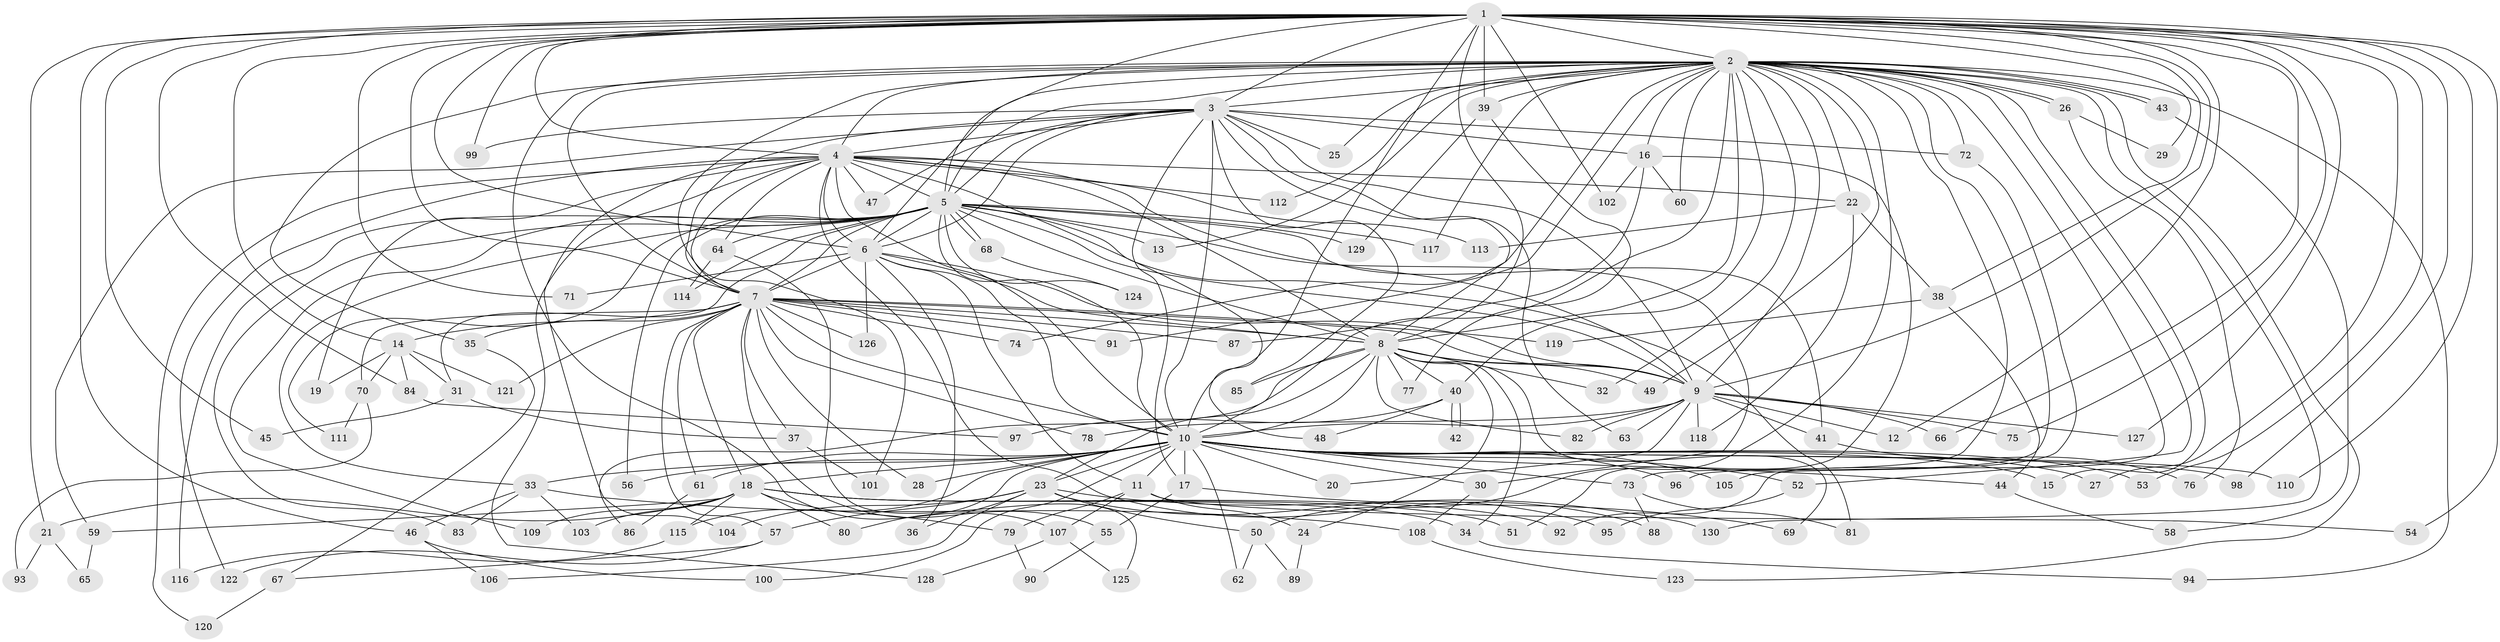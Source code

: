 // Generated by graph-tools (version 1.1) at 2025/01/03/09/25 03:01:19]
// undirected, 130 vertices, 285 edges
graph export_dot {
graph [start="1"]
  node [color=gray90,style=filled];
  1;
  2;
  3;
  4;
  5;
  6;
  7;
  8;
  9;
  10;
  11;
  12;
  13;
  14;
  15;
  16;
  17;
  18;
  19;
  20;
  21;
  22;
  23;
  24;
  25;
  26;
  27;
  28;
  29;
  30;
  31;
  32;
  33;
  34;
  35;
  36;
  37;
  38;
  39;
  40;
  41;
  42;
  43;
  44;
  45;
  46;
  47;
  48;
  49;
  50;
  51;
  52;
  53;
  54;
  55;
  56;
  57;
  58;
  59;
  60;
  61;
  62;
  63;
  64;
  65;
  66;
  67;
  68;
  69;
  70;
  71;
  72;
  73;
  74;
  75;
  76;
  77;
  78;
  79;
  80;
  81;
  82;
  83;
  84;
  85;
  86;
  87;
  88;
  89;
  90;
  91;
  92;
  93;
  94;
  95;
  96;
  97;
  98;
  99;
  100;
  101;
  102;
  103;
  104;
  105;
  106;
  107;
  108;
  109;
  110;
  111;
  112;
  113;
  114;
  115;
  116;
  117;
  118;
  119;
  120;
  121;
  122;
  123;
  124;
  125;
  126;
  127;
  128;
  129;
  130;
  1 -- 2;
  1 -- 3;
  1 -- 4;
  1 -- 5;
  1 -- 6;
  1 -- 7;
  1 -- 8;
  1 -- 9;
  1 -- 10;
  1 -- 12;
  1 -- 14;
  1 -- 21;
  1 -- 27;
  1 -- 29;
  1 -- 38;
  1 -- 39;
  1 -- 45;
  1 -- 46;
  1 -- 53;
  1 -- 54;
  1 -- 66;
  1 -- 71;
  1 -- 75;
  1 -- 84;
  1 -- 98;
  1 -- 99;
  1 -- 102;
  1 -- 110;
  1 -- 127;
  2 -- 3;
  2 -- 4;
  2 -- 5;
  2 -- 6;
  2 -- 7;
  2 -- 8;
  2 -- 9;
  2 -- 10;
  2 -- 13;
  2 -- 15;
  2 -- 16;
  2 -- 22;
  2 -- 25;
  2 -- 26;
  2 -- 26;
  2 -- 32;
  2 -- 35;
  2 -- 39;
  2 -- 40;
  2 -- 43;
  2 -- 43;
  2 -- 49;
  2 -- 50;
  2 -- 52;
  2 -- 60;
  2 -- 72;
  2 -- 73;
  2 -- 74;
  2 -- 91;
  2 -- 92;
  2 -- 94;
  2 -- 96;
  2 -- 101;
  2 -- 107;
  2 -- 112;
  2 -- 117;
  2 -- 123;
  2 -- 130;
  3 -- 4;
  3 -- 5;
  3 -- 6;
  3 -- 7;
  3 -- 8;
  3 -- 9;
  3 -- 10;
  3 -- 16;
  3 -- 17;
  3 -- 25;
  3 -- 47;
  3 -- 59;
  3 -- 63;
  3 -- 72;
  3 -- 85;
  3 -- 99;
  4 -- 5;
  4 -- 6;
  4 -- 7;
  4 -- 8;
  4 -- 9;
  4 -- 10;
  4 -- 19;
  4 -- 22;
  4 -- 47;
  4 -- 48;
  4 -- 64;
  4 -- 88;
  4 -- 104;
  4 -- 112;
  4 -- 113;
  4 -- 120;
  4 -- 122;
  4 -- 128;
  5 -- 6;
  5 -- 7;
  5 -- 8;
  5 -- 9;
  5 -- 10;
  5 -- 13;
  5 -- 30;
  5 -- 31;
  5 -- 33;
  5 -- 41;
  5 -- 56;
  5 -- 64;
  5 -- 68;
  5 -- 68;
  5 -- 81;
  5 -- 83;
  5 -- 109;
  5 -- 111;
  5 -- 114;
  5 -- 116;
  5 -- 117;
  5 -- 124;
  5 -- 129;
  6 -- 7;
  6 -- 8;
  6 -- 9;
  6 -- 10;
  6 -- 11;
  6 -- 36;
  6 -- 71;
  6 -- 126;
  7 -- 8;
  7 -- 9;
  7 -- 10;
  7 -- 14;
  7 -- 18;
  7 -- 28;
  7 -- 35;
  7 -- 37;
  7 -- 55;
  7 -- 57;
  7 -- 61;
  7 -- 70;
  7 -- 74;
  7 -- 78;
  7 -- 87;
  7 -- 91;
  7 -- 119;
  7 -- 121;
  7 -- 126;
  8 -- 9;
  8 -- 10;
  8 -- 23;
  8 -- 24;
  8 -- 32;
  8 -- 34;
  8 -- 40;
  8 -- 49;
  8 -- 69;
  8 -- 77;
  8 -- 82;
  8 -- 85;
  8 -- 86;
  9 -- 10;
  9 -- 12;
  9 -- 20;
  9 -- 41;
  9 -- 63;
  9 -- 66;
  9 -- 75;
  9 -- 78;
  9 -- 82;
  9 -- 118;
  9 -- 127;
  10 -- 11;
  10 -- 15;
  10 -- 17;
  10 -- 18;
  10 -- 20;
  10 -- 23;
  10 -- 27;
  10 -- 28;
  10 -- 30;
  10 -- 33;
  10 -- 44;
  10 -- 52;
  10 -- 53;
  10 -- 56;
  10 -- 61;
  10 -- 62;
  10 -- 73;
  10 -- 80;
  10 -- 96;
  10 -- 98;
  10 -- 100;
  10 -- 105;
  10 -- 110;
  10 -- 115;
  11 -- 24;
  11 -- 54;
  11 -- 79;
  11 -- 107;
  14 -- 19;
  14 -- 31;
  14 -- 70;
  14 -- 84;
  14 -- 121;
  16 -- 51;
  16 -- 60;
  16 -- 87;
  16 -- 102;
  17 -- 55;
  17 -- 69;
  18 -- 21;
  18 -- 34;
  18 -- 51;
  18 -- 59;
  18 -- 79;
  18 -- 80;
  18 -- 92;
  18 -- 103;
  18 -- 109;
  18 -- 115;
  21 -- 65;
  21 -- 93;
  22 -- 38;
  22 -- 113;
  22 -- 118;
  23 -- 36;
  23 -- 50;
  23 -- 57;
  23 -- 95;
  23 -- 104;
  23 -- 106;
  23 -- 130;
  24 -- 89;
  26 -- 29;
  26 -- 76;
  30 -- 108;
  31 -- 37;
  31 -- 45;
  33 -- 46;
  33 -- 83;
  33 -- 103;
  33 -- 108;
  34 -- 94;
  35 -- 67;
  37 -- 101;
  38 -- 44;
  38 -- 119;
  39 -- 77;
  39 -- 129;
  40 -- 42;
  40 -- 42;
  40 -- 48;
  40 -- 97;
  41 -- 76;
  43 -- 58;
  44 -- 58;
  46 -- 100;
  46 -- 106;
  50 -- 62;
  50 -- 89;
  52 -- 95;
  55 -- 90;
  57 -- 67;
  57 -- 122;
  59 -- 65;
  61 -- 86;
  64 -- 114;
  64 -- 125;
  67 -- 120;
  68 -- 124;
  70 -- 93;
  70 -- 111;
  72 -- 105;
  73 -- 81;
  73 -- 88;
  79 -- 90;
  84 -- 97;
  107 -- 125;
  107 -- 128;
  108 -- 123;
  115 -- 116;
}
